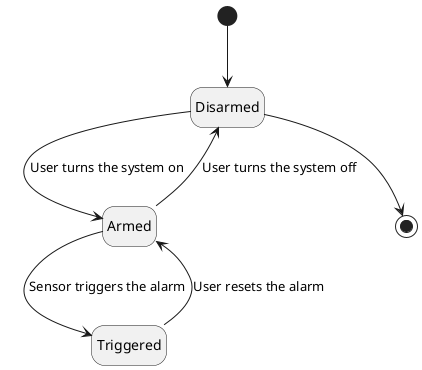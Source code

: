 @startuml
'https://plantuml.com/state'-diagram

hide empty description

[*] --> Disarmed

Disarmed --> Armed : User turns the system on

Armed --> Triggered : Sensor triggers the alarm
Armed --> Disarmed: User turns the system off

Triggered --> Armed : User resets the alarm

Disarmed --> [*]

@enduml
